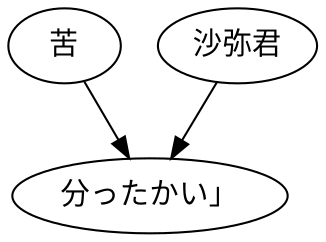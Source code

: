 digraph graph5997 {
	node0 [label="苦"];
	node1 [label="沙弥君"];
	node2 [label="分ったかい」"];
	node0 -> node2;
	node1 -> node2;
}
